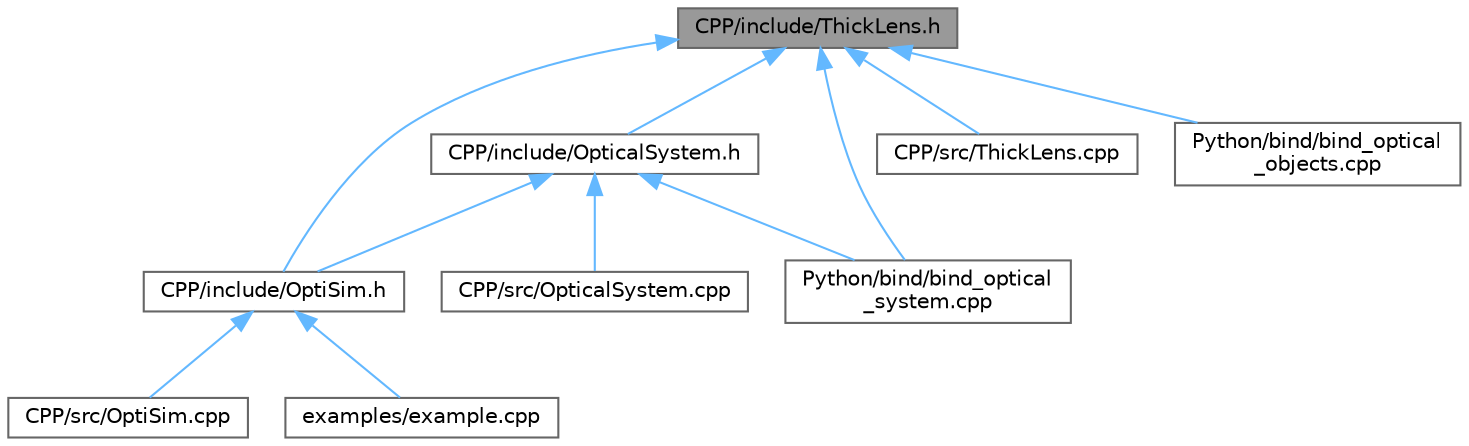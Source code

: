 digraph "CPP/include/ThickLens.h"
{
 // LATEX_PDF_SIZE
  bgcolor="transparent";
  edge [fontname=Helvetica,fontsize=10,labelfontname=Helvetica,labelfontsize=10];
  node [fontname=Helvetica,fontsize=10,shape=box,height=0.2,width=0.4];
  Node1 [id="Node000001",label="CPP/include/ThickLens.h",height=0.2,width=0.4,color="gray40", fillcolor="grey60", style="filled", fontcolor="black",tooltip="Defines the ThickLens class, representing a lens with physical thickness."];
  Node1 -> Node2 [id="edge1_Node000001_Node000002",dir="back",color="steelblue1",style="solid",tooltip=" "];
  Node2 [id="Node000002",label="CPP/include/OptiSim.h",height=0.2,width=0.4,color="grey40", fillcolor="white", style="filled",URL="$OptiSim_8h.html",tooltip="Main header file for the OptiSim optical simulation library."];
  Node2 -> Node3 [id="edge2_Node000002_Node000003",dir="back",color="steelblue1",style="solid",tooltip=" "];
  Node3 [id="Node000003",label="CPP/src/OptiSim.cpp",height=0.2,width=0.4,color="grey40", fillcolor="white", style="filled",URL="$OptiSim_8cpp.html",tooltip="This is the main executable for the OptiSim optical simulation tool."];
  Node2 -> Node4 [id="edge3_Node000002_Node000004",dir="back",color="steelblue1",style="solid",tooltip=" "];
  Node4 [id="Node000004",label="examples/example.cpp",height=0.2,width=0.4,color="grey40", fillcolor="white", style="filled",URL="$example_8cpp.html",tooltip=" "];
  Node1 -> Node5 [id="edge4_Node000001_Node000005",dir="back",color="steelblue1",style="solid",tooltip=" "];
  Node5 [id="Node000005",label="CPP/include/OpticalSystem.h",height=0.2,width=0.4,color="grey40", fillcolor="white", style="filled",URL="$OpticalSystem_8h.html",tooltip="Defines the OpticalSystem class, which manages a collection of optical elements."];
  Node5 -> Node2 [id="edge5_Node000005_Node000002",dir="back",color="steelblue1",style="solid",tooltip=" "];
  Node5 -> Node6 [id="edge6_Node000005_Node000006",dir="back",color="steelblue1",style="solid",tooltip=" "];
  Node6 [id="Node000006",label="CPP/src/OpticalSystem.cpp",height=0.2,width=0.4,color="grey40", fillcolor="white", style="filled",URL="$OpticalSystem_8cpp.html",tooltip="Implements the OpticalSystem class, managing optical elements and simulations."];
  Node5 -> Node7 [id="edge7_Node000005_Node000007",dir="back",color="steelblue1",style="solid",tooltip=" "];
  Node7 [id="Node000007",label="Python/bind/bind_optical\l_system.cpp",height=0.2,width=0.4,color="grey40", fillcolor="white", style="filled",URL="$bind__optical__system_8cpp.html",tooltip="Defines the bind_optical_system function."];
  Node1 -> Node8 [id="edge8_Node000001_Node000008",dir="back",color="steelblue1",style="solid",tooltip=" "];
  Node8 [id="Node000008",label="CPP/src/ThickLens.cpp",height=0.2,width=0.4,color="grey40", fillcolor="white", style="filled",URL="$ThickLens_8cpp.html",tooltip="Implementation of the ThickLens class for modeling thick lenses."];
  Node1 -> Node9 [id="edge9_Node000001_Node000009",dir="back",color="steelblue1",style="solid",tooltip=" "];
  Node9 [id="Node000009",label="Python/bind/bind_optical\l_objects.cpp",height=0.2,width=0.4,color="grey40", fillcolor="white", style="filled",URL="$bind__optical__objects_8cpp.html",tooltip="Defines the bind_optical_objects function."];
  Node1 -> Node7 [id="edge10_Node000001_Node000007",dir="back",color="steelblue1",style="solid",tooltip=" "];
}
